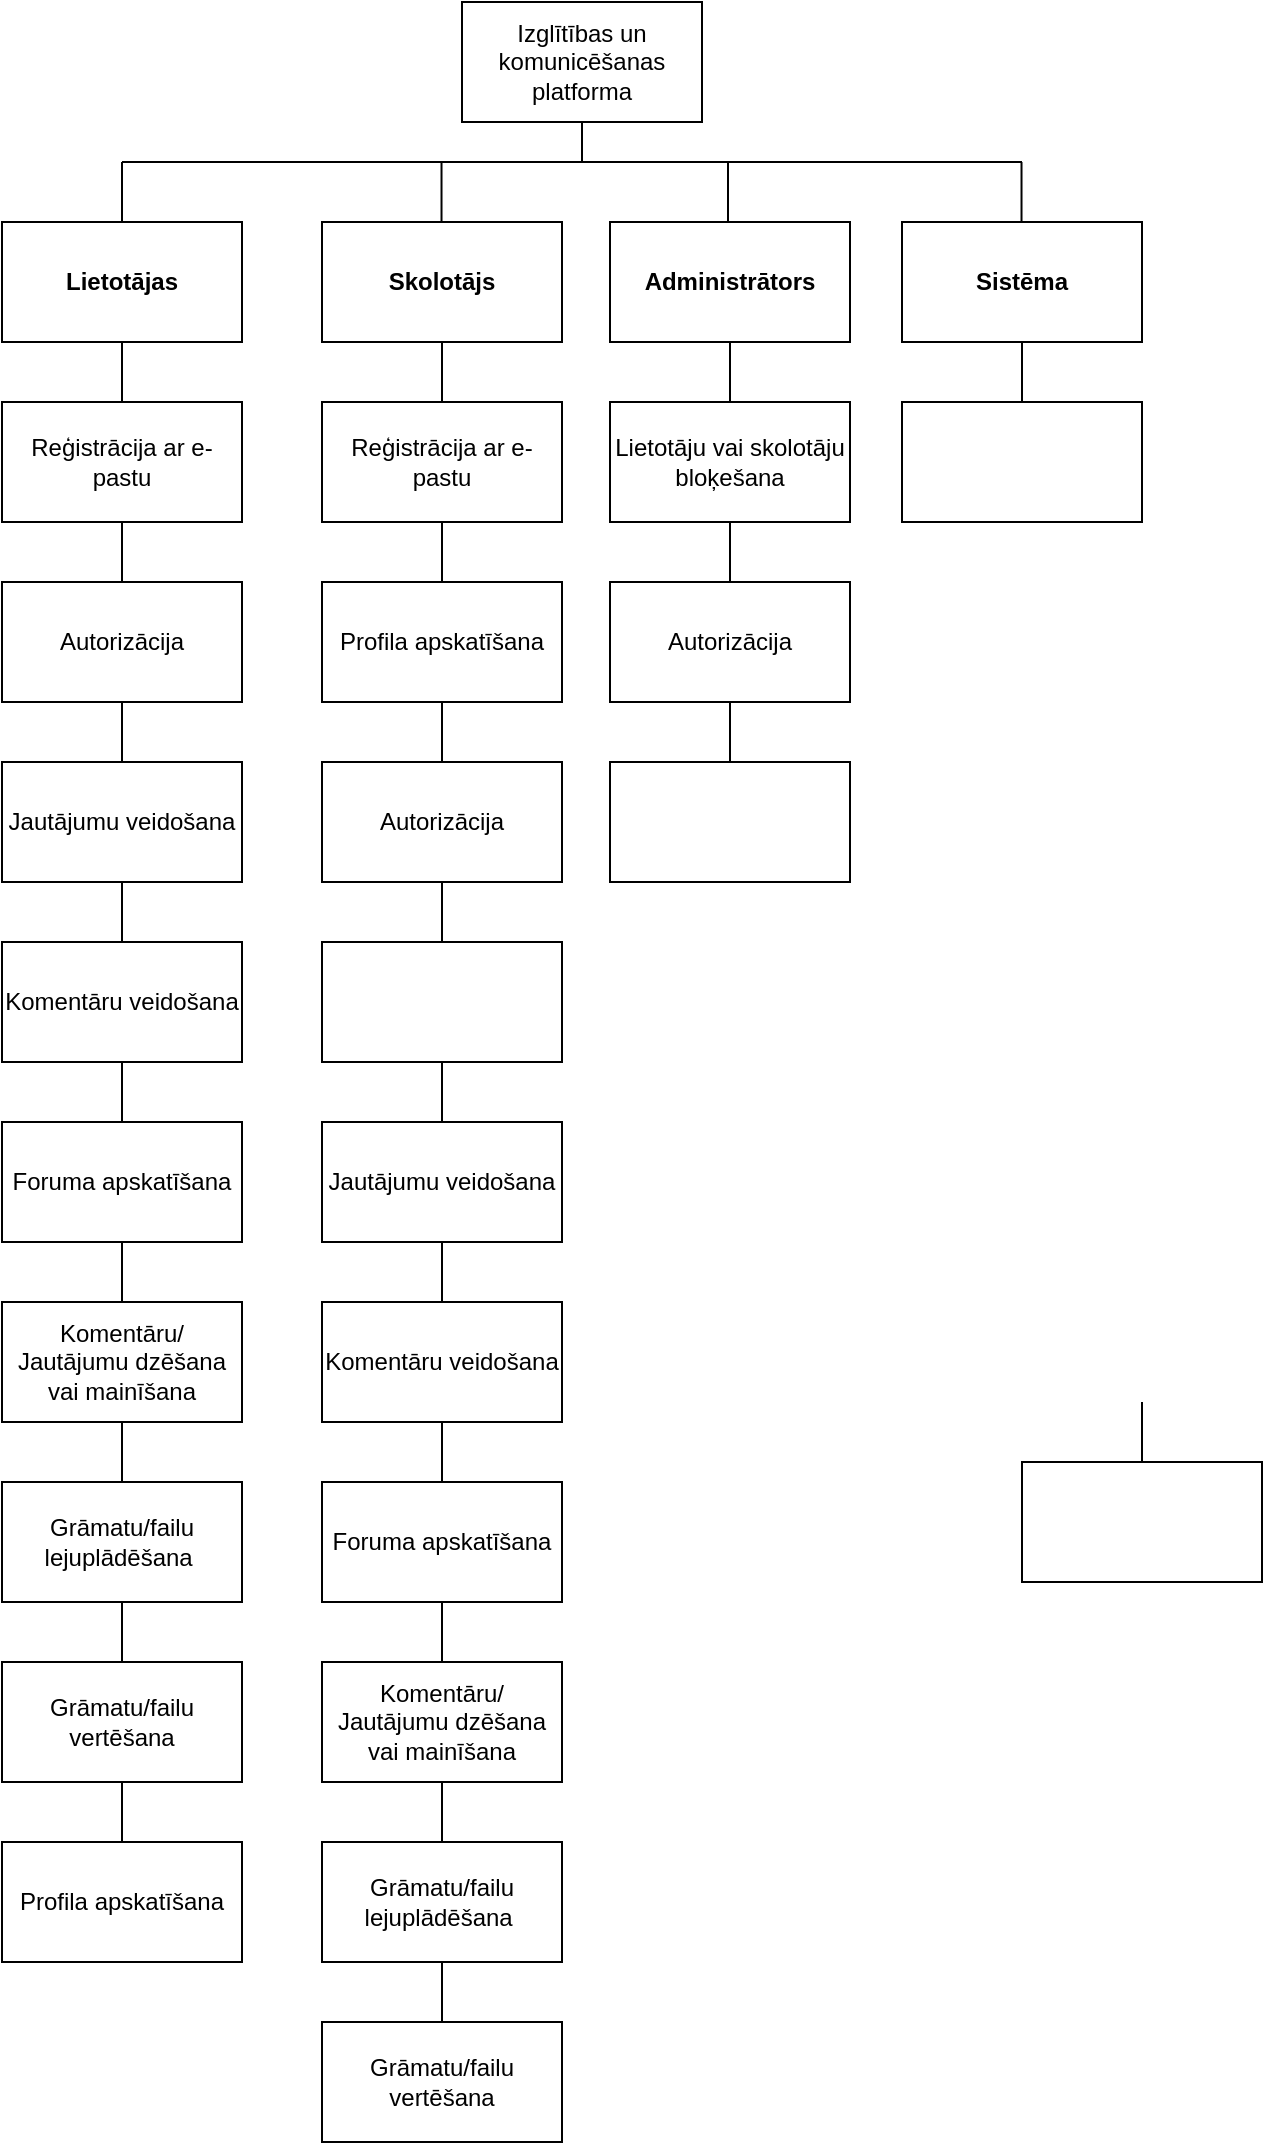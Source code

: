 <mxfile version="22.1.3" type="github">
  <diagram name="Страница — 1" id="7GDDD2YCe5ZTX53e23Cu">
    <mxGraphModel dx="736" dy="622" grid="1" gridSize="10" guides="1" tooltips="1" connect="1" arrows="1" fold="1" page="1" pageScale="1" pageWidth="827" pageHeight="1169" math="0" shadow="0">
      <root>
        <mxCell id="0" />
        <mxCell id="1" parent="0" />
        <mxCell id="TRxBmE7X3QAa20zUCKPi-1" value="Izglītības un komunicēšanas platforma" style="rounded=0;whiteSpace=wrap;html=1;" vertex="1" parent="1">
          <mxGeometry x="280" y="70" width="120" height="60" as="geometry" />
        </mxCell>
        <mxCell id="TRxBmE7X3QAa20zUCKPi-2" value="&lt;b&gt;Lietotājas&lt;/b&gt;" style="rounded=0;whiteSpace=wrap;html=1;" vertex="1" parent="1">
          <mxGeometry x="50" y="180" width="120" height="60" as="geometry" />
        </mxCell>
        <mxCell id="TRxBmE7X3QAa20zUCKPi-3" value="&lt;b&gt;Skolotājs&lt;/b&gt;" style="rounded=0;whiteSpace=wrap;html=1;" vertex="1" parent="1">
          <mxGeometry x="210" y="180" width="120" height="60" as="geometry" />
        </mxCell>
        <mxCell id="TRxBmE7X3QAa20zUCKPi-4" value="&lt;b&gt;Administrātors&lt;/b&gt;" style="rounded=0;whiteSpace=wrap;html=1;" vertex="1" parent="1">
          <mxGeometry x="354" y="180" width="120" height="60" as="geometry" />
        </mxCell>
        <mxCell id="TRxBmE7X3QAa20zUCKPi-6" value="" style="endArrow=none;html=1;rounded=0;" edge="1" parent="1">
          <mxGeometry width="50" height="50" relative="1" as="geometry">
            <mxPoint x="110" y="150" as="sourcePoint" />
            <mxPoint x="560" y="150" as="targetPoint" />
          </mxGeometry>
        </mxCell>
        <mxCell id="TRxBmE7X3QAa20zUCKPi-7" value="&lt;b&gt;Sistēma&lt;/b&gt;" style="rounded=0;whiteSpace=wrap;html=1;" vertex="1" parent="1">
          <mxGeometry x="500" y="180" width="120" height="60" as="geometry" />
        </mxCell>
        <mxCell id="TRxBmE7X3QAa20zUCKPi-9" value="" style="endArrow=none;html=1;rounded=0;exitX=0.5;exitY=1;exitDx=0;exitDy=0;" edge="1" parent="1" source="TRxBmE7X3QAa20zUCKPi-1">
          <mxGeometry width="50" height="50" relative="1" as="geometry">
            <mxPoint x="430" y="80" as="sourcePoint" />
            <mxPoint x="340" y="150" as="targetPoint" />
          </mxGeometry>
        </mxCell>
        <mxCell id="TRxBmE7X3QAa20zUCKPi-10" value="" style="endArrow=none;html=1;rounded=0;exitX=0.5;exitY=0;exitDx=0;exitDy=0;" edge="1" parent="1" source="TRxBmE7X3QAa20zUCKPi-2">
          <mxGeometry width="50" height="50" relative="1" as="geometry">
            <mxPoint x="350" y="140" as="sourcePoint" />
            <mxPoint x="110" y="150" as="targetPoint" />
          </mxGeometry>
        </mxCell>
        <mxCell id="TRxBmE7X3QAa20zUCKPi-11" value="" style="endArrow=none;html=1;rounded=0;exitX=0.5;exitY=0;exitDx=0;exitDy=0;" edge="1" parent="1">
          <mxGeometry width="50" height="50" relative="1" as="geometry">
            <mxPoint x="413" y="180" as="sourcePoint" />
            <mxPoint x="413" y="150" as="targetPoint" />
          </mxGeometry>
        </mxCell>
        <mxCell id="TRxBmE7X3QAa20zUCKPi-12" value="" style="endArrow=none;html=1;rounded=0;exitX=0.5;exitY=0;exitDx=0;exitDy=0;" edge="1" parent="1">
          <mxGeometry width="50" height="50" relative="1" as="geometry">
            <mxPoint x="269.76" y="180" as="sourcePoint" />
            <mxPoint x="269.76" y="150" as="targetPoint" />
          </mxGeometry>
        </mxCell>
        <mxCell id="TRxBmE7X3QAa20zUCKPi-13" value="" style="endArrow=none;html=1;rounded=0;exitX=0.5;exitY=0;exitDx=0;exitDy=0;" edge="1" parent="1">
          <mxGeometry width="50" height="50" relative="1" as="geometry">
            <mxPoint x="559.76" y="180" as="sourcePoint" />
            <mxPoint x="559.76" y="150" as="targetPoint" />
          </mxGeometry>
        </mxCell>
        <mxCell id="TRxBmE7X3QAa20zUCKPi-14" value="Reģistrācija ar e-pastu" style="rounded=0;whiteSpace=wrap;html=1;" vertex="1" parent="1">
          <mxGeometry x="50" y="270" width="120" height="60" as="geometry" />
        </mxCell>
        <mxCell id="TRxBmE7X3QAa20zUCKPi-15" value="" style="endArrow=none;html=1;rounded=0;exitX=0.5;exitY=0;exitDx=0;exitDy=0;" edge="1" parent="1" source="TRxBmE7X3QAa20zUCKPi-14">
          <mxGeometry width="50" height="50" relative="1" as="geometry">
            <mxPoint x="350" y="230" as="sourcePoint" />
            <mxPoint x="110" y="240" as="targetPoint" />
          </mxGeometry>
        </mxCell>
        <mxCell id="TRxBmE7X3QAa20zUCKPi-16" value="Autorizācija" style="rounded=0;whiteSpace=wrap;html=1;" vertex="1" parent="1">
          <mxGeometry x="50" y="360" width="120" height="60" as="geometry" />
        </mxCell>
        <mxCell id="TRxBmE7X3QAa20zUCKPi-17" value="" style="endArrow=none;html=1;rounded=0;exitX=0.5;exitY=0;exitDx=0;exitDy=0;" edge="1" parent="1" source="TRxBmE7X3QAa20zUCKPi-16">
          <mxGeometry width="50" height="50" relative="1" as="geometry">
            <mxPoint x="350" y="320" as="sourcePoint" />
            <mxPoint x="110" y="330" as="targetPoint" />
          </mxGeometry>
        </mxCell>
        <mxCell id="TRxBmE7X3QAa20zUCKPi-18" value="Jautājumu veidošana" style="rounded=0;whiteSpace=wrap;html=1;" vertex="1" parent="1">
          <mxGeometry x="50" y="450" width="120" height="60" as="geometry" />
        </mxCell>
        <mxCell id="TRxBmE7X3QAa20zUCKPi-19" value="" style="endArrow=none;html=1;rounded=0;exitX=0.5;exitY=0;exitDx=0;exitDy=0;" edge="1" parent="1" source="TRxBmE7X3QAa20zUCKPi-18">
          <mxGeometry width="50" height="50" relative="1" as="geometry">
            <mxPoint x="350" y="410" as="sourcePoint" />
            <mxPoint x="110" y="420" as="targetPoint" />
          </mxGeometry>
        </mxCell>
        <mxCell id="TRxBmE7X3QAa20zUCKPi-20" value="Reģistrācija ar e-pastu" style="rounded=0;whiteSpace=wrap;html=1;" vertex="1" parent="1">
          <mxGeometry x="210" y="270" width="120" height="60" as="geometry" />
        </mxCell>
        <mxCell id="TRxBmE7X3QAa20zUCKPi-21" value="" style="endArrow=none;html=1;rounded=0;exitX=0.5;exitY=0;exitDx=0;exitDy=0;" edge="1" parent="1" source="TRxBmE7X3QAa20zUCKPi-20">
          <mxGeometry width="50" height="50" relative="1" as="geometry">
            <mxPoint x="510" y="230" as="sourcePoint" />
            <mxPoint x="270" y="240" as="targetPoint" />
          </mxGeometry>
        </mxCell>
        <mxCell id="TRxBmE7X3QAa20zUCKPi-22" value="Profila apskatīšana" style="rounded=0;whiteSpace=wrap;html=1;" vertex="1" parent="1">
          <mxGeometry x="210" y="360" width="120" height="60" as="geometry" />
        </mxCell>
        <mxCell id="TRxBmE7X3QAa20zUCKPi-23" value="" style="endArrow=none;html=1;rounded=0;exitX=0.5;exitY=0;exitDx=0;exitDy=0;" edge="1" parent="1" source="TRxBmE7X3QAa20zUCKPi-22">
          <mxGeometry width="50" height="50" relative="1" as="geometry">
            <mxPoint x="510" y="320" as="sourcePoint" />
            <mxPoint x="270" y="330" as="targetPoint" />
          </mxGeometry>
        </mxCell>
        <mxCell id="TRxBmE7X3QAa20zUCKPi-26" value="Autorizācija" style="rounded=0;whiteSpace=wrap;html=1;" vertex="1" parent="1">
          <mxGeometry x="210" y="450" width="120" height="60" as="geometry" />
        </mxCell>
        <mxCell id="TRxBmE7X3QAa20zUCKPi-27" value="" style="endArrow=none;html=1;rounded=0;exitX=0.5;exitY=0;exitDx=0;exitDy=0;" edge="1" parent="1" source="TRxBmE7X3QAa20zUCKPi-26">
          <mxGeometry width="50" height="50" relative="1" as="geometry">
            <mxPoint x="510" y="410" as="sourcePoint" />
            <mxPoint x="270" y="420" as="targetPoint" />
          </mxGeometry>
        </mxCell>
        <mxCell id="TRxBmE7X3QAa20zUCKPi-28" value="Lietotāju vai skolotāju bloķešana" style="rounded=0;whiteSpace=wrap;html=1;" vertex="1" parent="1">
          <mxGeometry x="354" y="270" width="120" height="60" as="geometry" />
        </mxCell>
        <mxCell id="TRxBmE7X3QAa20zUCKPi-29" value="" style="endArrow=none;html=1;rounded=0;exitX=0.5;exitY=0;exitDx=0;exitDy=0;" edge="1" parent="1" source="TRxBmE7X3QAa20zUCKPi-28">
          <mxGeometry width="50" height="50" relative="1" as="geometry">
            <mxPoint x="654" y="230" as="sourcePoint" />
            <mxPoint x="414" y="240" as="targetPoint" />
          </mxGeometry>
        </mxCell>
        <mxCell id="TRxBmE7X3QAa20zUCKPi-30" value="Autorizācija" style="rounded=0;whiteSpace=wrap;html=1;" vertex="1" parent="1">
          <mxGeometry x="354" y="360" width="120" height="60" as="geometry" />
        </mxCell>
        <mxCell id="TRxBmE7X3QAa20zUCKPi-31" value="" style="endArrow=none;html=1;rounded=0;exitX=0.5;exitY=0;exitDx=0;exitDy=0;" edge="1" parent="1" source="TRxBmE7X3QAa20zUCKPi-30">
          <mxGeometry width="50" height="50" relative="1" as="geometry">
            <mxPoint x="654" y="320" as="sourcePoint" />
            <mxPoint x="414" y="330" as="targetPoint" />
          </mxGeometry>
        </mxCell>
        <mxCell id="TRxBmE7X3QAa20zUCKPi-32" value="" style="rounded=0;whiteSpace=wrap;html=1;" vertex="1" parent="1">
          <mxGeometry x="354" y="450" width="120" height="60" as="geometry" />
        </mxCell>
        <mxCell id="TRxBmE7X3QAa20zUCKPi-33" value="" style="endArrow=none;html=1;rounded=0;exitX=0.5;exitY=0;exitDx=0;exitDy=0;" edge="1" parent="1" source="TRxBmE7X3QAa20zUCKPi-32">
          <mxGeometry width="50" height="50" relative="1" as="geometry">
            <mxPoint x="654" y="410" as="sourcePoint" />
            <mxPoint x="414" y="420" as="targetPoint" />
          </mxGeometry>
        </mxCell>
        <mxCell id="TRxBmE7X3QAa20zUCKPi-34" value="" style="rounded=0;whiteSpace=wrap;html=1;" vertex="1" parent="1">
          <mxGeometry x="500" y="270" width="120" height="60" as="geometry" />
        </mxCell>
        <mxCell id="TRxBmE7X3QAa20zUCKPi-35" value="" style="endArrow=none;html=1;rounded=0;exitX=0.5;exitY=0;exitDx=0;exitDy=0;" edge="1" parent="1" source="TRxBmE7X3QAa20zUCKPi-34">
          <mxGeometry width="50" height="50" relative="1" as="geometry">
            <mxPoint x="800" y="230" as="sourcePoint" />
            <mxPoint x="560" y="240" as="targetPoint" />
          </mxGeometry>
        </mxCell>
        <mxCell id="TRxBmE7X3QAa20zUCKPi-42" value="Komentāru veidošana" style="rounded=0;whiteSpace=wrap;html=1;" vertex="1" parent="1">
          <mxGeometry x="50" y="540" width="120" height="60" as="geometry" />
        </mxCell>
        <mxCell id="TRxBmE7X3QAa20zUCKPi-43" value="" style="endArrow=none;html=1;rounded=0;exitX=0.5;exitY=0;exitDx=0;exitDy=0;" edge="1" parent="1" source="TRxBmE7X3QAa20zUCKPi-42">
          <mxGeometry width="50" height="50" relative="1" as="geometry">
            <mxPoint x="350" y="500" as="sourcePoint" />
            <mxPoint x="110" y="510" as="targetPoint" />
          </mxGeometry>
        </mxCell>
        <mxCell id="TRxBmE7X3QAa20zUCKPi-44" value="Foruma apskatīšana" style="rounded=0;whiteSpace=wrap;html=1;" vertex="1" parent="1">
          <mxGeometry x="50" y="630" width="120" height="60" as="geometry" />
        </mxCell>
        <mxCell id="TRxBmE7X3QAa20zUCKPi-45" value="" style="endArrow=none;html=1;rounded=0;exitX=0.5;exitY=0;exitDx=0;exitDy=0;" edge="1" parent="1" source="TRxBmE7X3QAa20zUCKPi-44">
          <mxGeometry width="50" height="50" relative="1" as="geometry">
            <mxPoint x="350" y="590" as="sourcePoint" />
            <mxPoint x="110" y="600" as="targetPoint" />
          </mxGeometry>
        </mxCell>
        <mxCell id="TRxBmE7X3QAa20zUCKPi-46" value="Komentāru/ Jautājumu dzēšana vai mainīšana" style="rounded=0;whiteSpace=wrap;html=1;" vertex="1" parent="1">
          <mxGeometry x="50" y="720" width="120" height="60" as="geometry" />
        </mxCell>
        <mxCell id="TRxBmE7X3QAa20zUCKPi-47" value="" style="endArrow=none;html=1;rounded=0;exitX=0.5;exitY=0;exitDx=0;exitDy=0;" edge="1" parent="1" source="TRxBmE7X3QAa20zUCKPi-46">
          <mxGeometry width="50" height="50" relative="1" as="geometry">
            <mxPoint x="350" y="680" as="sourcePoint" />
            <mxPoint x="110" y="690" as="targetPoint" />
          </mxGeometry>
        </mxCell>
        <mxCell id="TRxBmE7X3QAa20zUCKPi-48" value="" style="rounded=0;whiteSpace=wrap;html=1;" vertex="1" parent="1">
          <mxGeometry x="210" y="540" width="120" height="60" as="geometry" />
        </mxCell>
        <mxCell id="TRxBmE7X3QAa20zUCKPi-49" value="" style="endArrow=none;html=1;rounded=0;exitX=0.5;exitY=0;exitDx=0;exitDy=0;" edge="1" parent="1" source="TRxBmE7X3QAa20zUCKPi-48">
          <mxGeometry width="50" height="50" relative="1" as="geometry">
            <mxPoint x="510" y="500" as="sourcePoint" />
            <mxPoint x="270" y="510" as="targetPoint" />
          </mxGeometry>
        </mxCell>
        <mxCell id="TRxBmE7X3QAa20zUCKPi-50" value="Grāmatu/failu lejuplādēšana&amp;nbsp;" style="rounded=0;whiteSpace=wrap;html=1;" vertex="1" parent="1">
          <mxGeometry x="50" y="810" width="120" height="60" as="geometry" />
        </mxCell>
        <mxCell id="TRxBmE7X3QAa20zUCKPi-51" value="" style="endArrow=none;html=1;rounded=0;exitX=0.5;exitY=0;exitDx=0;exitDy=0;" edge="1" parent="1" source="TRxBmE7X3QAa20zUCKPi-50">
          <mxGeometry width="50" height="50" relative="1" as="geometry">
            <mxPoint x="350" y="770" as="sourcePoint" />
            <mxPoint x="110" y="780" as="targetPoint" />
          </mxGeometry>
        </mxCell>
        <mxCell id="TRxBmE7X3QAa20zUCKPi-52" value="Grāmatu/failu vertēšana" style="rounded=0;whiteSpace=wrap;html=1;" vertex="1" parent="1">
          <mxGeometry x="50" y="900" width="120" height="60" as="geometry" />
        </mxCell>
        <mxCell id="TRxBmE7X3QAa20zUCKPi-53" value="" style="endArrow=none;html=1;rounded=0;exitX=0.5;exitY=0;exitDx=0;exitDy=0;" edge="1" parent="1" source="TRxBmE7X3QAa20zUCKPi-52">
          <mxGeometry width="50" height="50" relative="1" as="geometry">
            <mxPoint x="350" y="860" as="sourcePoint" />
            <mxPoint x="110" y="870" as="targetPoint" />
          </mxGeometry>
        </mxCell>
        <mxCell id="TRxBmE7X3QAa20zUCKPi-54" value="Profila apskatīšana" style="rounded=0;whiteSpace=wrap;html=1;" vertex="1" parent="1">
          <mxGeometry x="50" y="990" width="120" height="60" as="geometry" />
        </mxCell>
        <mxCell id="TRxBmE7X3QAa20zUCKPi-55" value="" style="endArrow=none;html=1;rounded=0;exitX=0.5;exitY=0;exitDx=0;exitDy=0;" edge="1" parent="1" source="TRxBmE7X3QAa20zUCKPi-54">
          <mxGeometry width="50" height="50" relative="1" as="geometry">
            <mxPoint x="350" y="950" as="sourcePoint" />
            <mxPoint x="110" y="960" as="targetPoint" />
          </mxGeometry>
        </mxCell>
        <mxCell id="TRxBmE7X3QAa20zUCKPi-56" value="" style="rounded=0;whiteSpace=wrap;html=1;" vertex="1" parent="1">
          <mxGeometry x="560" y="800" width="120" height="60" as="geometry" />
        </mxCell>
        <mxCell id="TRxBmE7X3QAa20zUCKPi-57" value="" style="endArrow=none;html=1;rounded=0;exitX=0.5;exitY=0;exitDx=0;exitDy=0;" edge="1" parent="1" source="TRxBmE7X3QAa20zUCKPi-56">
          <mxGeometry width="50" height="50" relative="1" as="geometry">
            <mxPoint x="860" y="760" as="sourcePoint" />
            <mxPoint x="620" y="770" as="targetPoint" />
          </mxGeometry>
        </mxCell>
        <mxCell id="TRxBmE7X3QAa20zUCKPi-58" value="Jautājumu veidošana" style="rounded=0;whiteSpace=wrap;html=1;" vertex="1" parent="1">
          <mxGeometry x="210" y="630" width="120" height="60" as="geometry" />
        </mxCell>
        <mxCell id="TRxBmE7X3QAa20zUCKPi-59" value="" style="endArrow=none;html=1;rounded=0;exitX=0.5;exitY=0;exitDx=0;exitDy=0;" edge="1" parent="1" source="TRxBmE7X3QAa20zUCKPi-58">
          <mxGeometry width="50" height="50" relative="1" as="geometry">
            <mxPoint x="510" y="590" as="sourcePoint" />
            <mxPoint x="270" y="600" as="targetPoint" />
          </mxGeometry>
        </mxCell>
        <mxCell id="TRxBmE7X3QAa20zUCKPi-60" value="Komentāru veidošana" style="rounded=0;whiteSpace=wrap;html=1;" vertex="1" parent="1">
          <mxGeometry x="210" y="720" width="120" height="60" as="geometry" />
        </mxCell>
        <mxCell id="TRxBmE7X3QAa20zUCKPi-61" value="" style="endArrow=none;html=1;rounded=0;exitX=0.5;exitY=0;exitDx=0;exitDy=0;" edge="1" parent="1" source="TRxBmE7X3QAa20zUCKPi-60">
          <mxGeometry width="50" height="50" relative="1" as="geometry">
            <mxPoint x="510" y="680" as="sourcePoint" />
            <mxPoint x="270" y="690" as="targetPoint" />
          </mxGeometry>
        </mxCell>
        <mxCell id="TRxBmE7X3QAa20zUCKPi-62" value="Foruma apskatīšana" style="rounded=0;whiteSpace=wrap;html=1;" vertex="1" parent="1">
          <mxGeometry x="210" y="810" width="120" height="60" as="geometry" />
        </mxCell>
        <mxCell id="TRxBmE7X3QAa20zUCKPi-63" value="" style="endArrow=none;html=1;rounded=0;exitX=0.5;exitY=0;exitDx=0;exitDy=0;" edge="1" parent="1" source="TRxBmE7X3QAa20zUCKPi-62">
          <mxGeometry width="50" height="50" relative="1" as="geometry">
            <mxPoint x="510" y="770" as="sourcePoint" />
            <mxPoint x="270" y="780" as="targetPoint" />
          </mxGeometry>
        </mxCell>
        <mxCell id="TRxBmE7X3QAa20zUCKPi-64" value="Komentāru/ Jautājumu dzēšana vai mainīšana" style="rounded=0;whiteSpace=wrap;html=1;" vertex="1" parent="1">
          <mxGeometry x="210" y="900" width="120" height="60" as="geometry" />
        </mxCell>
        <mxCell id="TRxBmE7X3QAa20zUCKPi-65" value="" style="endArrow=none;html=1;rounded=0;exitX=0.5;exitY=0;exitDx=0;exitDy=0;" edge="1" parent="1" source="TRxBmE7X3QAa20zUCKPi-64">
          <mxGeometry width="50" height="50" relative="1" as="geometry">
            <mxPoint x="510" y="860" as="sourcePoint" />
            <mxPoint x="270" y="870" as="targetPoint" />
          </mxGeometry>
        </mxCell>
        <mxCell id="TRxBmE7X3QAa20zUCKPi-66" value="Grāmatu/failu lejuplādēšana&amp;nbsp;" style="rounded=0;whiteSpace=wrap;html=1;" vertex="1" parent="1">
          <mxGeometry x="210" y="990" width="120" height="60" as="geometry" />
        </mxCell>
        <mxCell id="TRxBmE7X3QAa20zUCKPi-67" value="" style="endArrow=none;html=1;rounded=0;exitX=0.5;exitY=0;exitDx=0;exitDy=0;" edge="1" parent="1" source="TRxBmE7X3QAa20zUCKPi-66">
          <mxGeometry width="50" height="50" relative="1" as="geometry">
            <mxPoint x="510" y="950" as="sourcePoint" />
            <mxPoint x="270" y="960" as="targetPoint" />
          </mxGeometry>
        </mxCell>
        <mxCell id="TRxBmE7X3QAa20zUCKPi-68" value="Grāmatu/failu vertēšana" style="rounded=0;whiteSpace=wrap;html=1;" vertex="1" parent="1">
          <mxGeometry x="210" y="1080" width="120" height="60" as="geometry" />
        </mxCell>
        <mxCell id="TRxBmE7X3QAa20zUCKPi-69" value="" style="endArrow=none;html=1;rounded=0;exitX=0.5;exitY=0;exitDx=0;exitDy=0;" edge="1" parent="1" source="TRxBmE7X3QAa20zUCKPi-68">
          <mxGeometry width="50" height="50" relative="1" as="geometry">
            <mxPoint x="510" y="1040" as="sourcePoint" />
            <mxPoint x="270" y="1050" as="targetPoint" />
          </mxGeometry>
        </mxCell>
      </root>
    </mxGraphModel>
  </diagram>
</mxfile>
